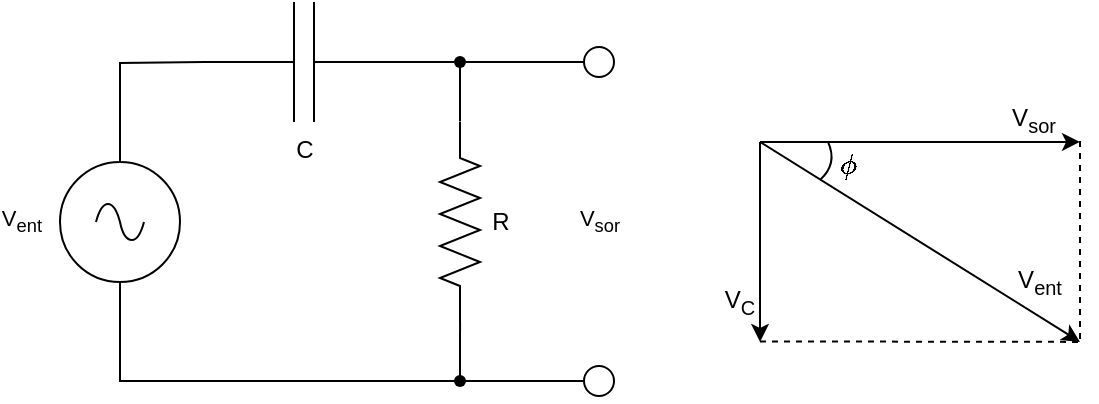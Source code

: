 <mxfile version="28.2.7">
  <diagram name="Page 1" id="Page-1">
    <mxGraphModel dx="1360" dy="765" grid="1" gridSize="10" guides="1" tooltips="1" connect="1" arrows="1" fold="1" page="1" pageScale="1" pageWidth="827" pageHeight="1169" math="1" shadow="0">
      <root>
        <mxCell id="0" />
        <mxCell id="1" parent="0" />
        <mxCell id="PNDnfQq9ZcLYBvAvFcZM-32" value="&lt;div align=&quot;right&quot;&gt;V&lt;sub&gt;ent&lt;/sub&gt;&lt;/div&gt;" style="text;html=1;whiteSpace=wrap;strokeColor=none;fillColor=none;align=right;verticalAlign=middle;rounded=0;fontFamily=Helvetica;fontSize=11;fontColor=default;labelBackgroundColor=default;convertToSvg=1;" parent="1" vertex="1">
          <mxGeometry x="20" y="225" width="23" height="30" as="geometry" />
        </mxCell>
        <mxCell id="PNDnfQq9ZcLYBvAvFcZM-33" value="" style="pointerEvents=1;verticalLabelPosition=bottom;shadow=0;dashed=0;align=center;html=1;verticalAlign=top;shape=mxgraph.electrical.signal_sources.source;aspect=fixed;points=[[0.5,0,0],[1,0.5,0],[0.5,1,0],[0,0.5,0]];elSignalType=ac;convertToSvg=1;" parent="1" vertex="1">
          <mxGeometry x="50" y="210" width="60" height="60" as="geometry" />
        </mxCell>
        <mxCell id="PNDnfQq9ZcLYBvAvFcZM-35" value="" style="edgeStyle=orthogonalEdgeStyle;shape=connector;rounded=0;orthogonalLoop=1;jettySize=auto;html=1;strokeColor=default;align=center;verticalAlign=middle;fontFamily=Helvetica;fontSize=11;fontColor=default;labelBackgroundColor=default;endArrow=none;endFill=0;" parent="1" target="PNDnfQq9ZcLYBvAvFcZM-53" edge="1">
          <mxGeometry relative="1" as="geometry">
            <mxPoint x="250.02" y="289.78" as="sourcePoint" />
          </mxGeometry>
        </mxCell>
        <mxCell id="PNDnfQq9ZcLYBvAvFcZM-37" style="edgeStyle=orthogonalEdgeStyle;shape=connector;rounded=0;orthogonalLoop=1;jettySize=auto;html=1;exitX=0;exitY=0.5;exitDx=0;exitDy=0;exitPerimeter=0;entryX=0.5;entryY=0;entryDx=0;entryDy=0;entryPerimeter=0;strokeColor=default;align=center;verticalAlign=middle;fontFamily=Helvetica;fontSize=11;fontColor=default;labelBackgroundColor=default;endArrow=none;endFill=0;convertToSvg=1;" parent="1" target="PNDnfQq9ZcLYBvAvFcZM-33" edge="1">
          <mxGeometry relative="1" as="geometry">
            <mxPoint x="122" y="160" as="sourcePoint" />
          </mxGeometry>
        </mxCell>
        <mxCell id="PNDnfQq9ZcLYBvAvFcZM-38" value="$$\phi$$" style="text;html=1;whiteSpace=wrap;strokeColor=none;fillColor=none;align=center;verticalAlign=middle;rounded=0;" parent="1" vertex="1">
          <mxGeometry x="434" y="201.95" width="20" height="20" as="geometry" />
        </mxCell>
        <mxCell id="PNDnfQq9ZcLYBvAvFcZM-39" value="" style="edgeStyle=none;orthogonalLoop=1;jettySize=auto;html=1;rounded=0;" parent="1" edge="1">
          <mxGeometry width="80" relative="1" as="geometry">
            <mxPoint x="400" y="199.95" as="sourcePoint" />
            <mxPoint x="560" y="199.95" as="targetPoint" />
            <Array as="points" />
          </mxGeometry>
        </mxCell>
        <mxCell id="PNDnfQq9ZcLYBvAvFcZM-40" value="" style="edgeStyle=none;orthogonalLoop=1;jettySize=auto;html=1;rounded=0;" parent="1" edge="1">
          <mxGeometry width="80" relative="1" as="geometry">
            <mxPoint x="400" y="199.95" as="sourcePoint" />
            <mxPoint x="400" y="299.95" as="targetPoint" />
            <Array as="points" />
          </mxGeometry>
        </mxCell>
        <mxCell id="PNDnfQq9ZcLYBvAvFcZM-41" value="" style="edgeStyle=none;orthogonalLoop=1;jettySize=auto;html=1;rounded=0;" parent="1" edge="1">
          <mxGeometry width="80" relative="1" as="geometry">
            <mxPoint x="400" y="199.95" as="sourcePoint" />
            <mxPoint x="560" y="299.95" as="targetPoint" />
            <Array as="points" />
          </mxGeometry>
        </mxCell>
        <mxCell id="PNDnfQq9ZcLYBvAvFcZM-42" value="" style="curved=1;endArrow=none;html=1;rounded=0;endFill=0;" parent="1" edge="1">
          <mxGeometry width="50" height="50" relative="1" as="geometry">
            <mxPoint x="430" y="218.95" as="sourcePoint" />
            <mxPoint x="434" y="199.95" as="targetPoint" />
            <Array as="points">
              <mxPoint x="439" y="210.95" />
            </Array>
          </mxGeometry>
        </mxCell>
        <mxCell id="PNDnfQq9ZcLYBvAvFcZM-43" value="V&lt;sub&gt;sor&lt;/sub&gt;" style="text;html=1;whiteSpace=wrap;strokeColor=none;fillColor=none;align=center;verticalAlign=middle;rounded=0;" parent="1" vertex="1">
          <mxGeometry x="527" y="179.0" width="20" height="20" as="geometry" />
        </mxCell>
        <mxCell id="PNDnfQq9ZcLYBvAvFcZM-44" value="V&lt;sub&gt;C&lt;/sub&gt;" style="text;html=1;whiteSpace=wrap;strokeColor=none;fillColor=none;align=center;verticalAlign=middle;rounded=0;" parent="1" vertex="1">
          <mxGeometry x="380" y="269.95" width="20" height="20" as="geometry" />
        </mxCell>
        <mxCell id="PNDnfQq9ZcLYBvAvFcZM-45" value="V&lt;sub&gt;ent&lt;/sub&gt;" style="text;html=1;whiteSpace=wrap;strokeColor=none;fillColor=none;align=center;verticalAlign=middle;rounded=0;" parent="1" vertex="1">
          <mxGeometry x="530" y="260" width="20" height="20" as="geometry" />
        </mxCell>
        <mxCell id="PNDnfQq9ZcLYBvAvFcZM-46" value="" style="edgeStyle=none;orthogonalLoop=1;jettySize=auto;html=1;rounded=0;endArrow=none;endFill=0;dashed=1;" parent="1" edge="1">
          <mxGeometry width="80" relative="1" as="geometry">
            <mxPoint x="400" y="299.71" as="sourcePoint" />
            <mxPoint x="560" y="299.95" as="targetPoint" />
            <Array as="points" />
          </mxGeometry>
        </mxCell>
        <mxCell id="PNDnfQq9ZcLYBvAvFcZM-47" value="" style="edgeStyle=none;orthogonalLoop=1;jettySize=auto;html=1;rounded=0;endArrow=none;endFill=0;dashed=1;" parent="1" edge="1">
          <mxGeometry width="80" relative="1" as="geometry">
            <mxPoint x="560" y="199.46" as="sourcePoint" />
            <mxPoint x="560" y="299.95" as="targetPoint" />
            <Array as="points" />
          </mxGeometry>
        </mxCell>
        <mxCell id="PNDnfQq9ZcLYBvAvFcZM-50" value="" style="verticalLabelPosition=bottom;shadow=0;dashed=0;align=center;html=1;verticalAlign=top;strokeWidth=1;shape=ellipse;perimeter=ellipsePerimeter;" parent="1" vertex="1">
          <mxGeometry x="312" y="152.5" width="15" height="15" as="geometry" />
        </mxCell>
        <mxCell id="PNDnfQq9ZcLYBvAvFcZM-51" style="edgeStyle=orthogonalEdgeStyle;shape=connector;rounded=0;orthogonalLoop=1;jettySize=auto;html=1;exitX=0;exitY=0.5;exitDx=0;exitDy=0;strokeColor=default;align=center;verticalAlign=middle;fontFamily=Helvetica;fontSize=11;fontColor=default;labelBackgroundColor=default;endArrow=none;endFill=0;entryX=0.5;entryY=1;entryDx=0;entryDy=0;entryPerimeter=0;" parent="1" source="PNDnfQq9ZcLYBvAvFcZM-52" target="PNDnfQq9ZcLYBvAvFcZM-33" edge="1">
          <mxGeometry relative="1" as="geometry" />
        </mxCell>
        <mxCell id="PNDnfQq9ZcLYBvAvFcZM-52" value="" style="verticalLabelPosition=bottom;shadow=0;dashed=0;align=center;html=1;verticalAlign=top;strokeWidth=1;shape=ellipse;perimeter=ellipsePerimeter;" parent="1" vertex="1">
          <mxGeometry x="312" y="312" width="15" height="15" as="geometry" />
        </mxCell>
        <mxCell id="PNDnfQq9ZcLYBvAvFcZM-53" value="" style="shape=waypoint;sketch=0;size=6;pointerEvents=1;points=[];fillColor=default;resizable=0;rotatable=0;perimeter=centerPerimeter;snapToPoint=1;align=left;shadow=0;dashed=0;horizontal=0;" parent="1" vertex="1">
          <mxGeometry x="240" y="309.5" width="20" height="20" as="geometry" />
        </mxCell>
        <mxCell id="PNDnfQq9ZcLYBvAvFcZM-54" value="" style="edgeStyle=orthogonalEdgeStyle;shape=connector;rounded=0;orthogonalLoop=1;jettySize=auto;html=1;strokeColor=default;align=center;verticalAlign=middle;fontFamily=Helvetica;fontSize=11;fontColor=default;labelBackgroundColor=default;endArrow=none;endFill=0;" parent="1" source="PNDnfQq9ZcLYBvAvFcZM-57" edge="1">
          <mxGeometry relative="1" as="geometry">
            <mxPoint x="222" y="160.029" as="targetPoint" />
          </mxGeometry>
        </mxCell>
        <mxCell id="PNDnfQq9ZcLYBvAvFcZM-55" value="" style="edgeStyle=orthogonalEdgeStyle;shape=connector;rounded=0;orthogonalLoop=1;jettySize=auto;html=1;strokeColor=default;align=center;verticalAlign=middle;fontFamily=Helvetica;fontSize=11;fontColor=default;labelBackgroundColor=default;endArrow=none;endFill=0;" parent="1" source="PNDnfQq9ZcLYBvAvFcZM-57" target="PNDnfQq9ZcLYBvAvFcZM-50" edge="1">
          <mxGeometry relative="1" as="geometry" />
        </mxCell>
        <mxCell id="PNDnfQq9ZcLYBvAvFcZM-56" value="" style="edgeStyle=orthogonalEdgeStyle;shape=connector;rounded=0;orthogonalLoop=1;jettySize=auto;html=1;strokeColor=default;align=center;verticalAlign=middle;fontFamily=Helvetica;fontSize=11;fontColor=default;labelBackgroundColor=default;endArrow=none;endFill=0;" parent="1" source="PNDnfQq9ZcLYBvAvFcZM-57" edge="1">
          <mxGeometry relative="1" as="geometry">
            <mxPoint x="250.02" y="189.78" as="targetPoint" />
          </mxGeometry>
        </mxCell>
        <mxCell id="PNDnfQq9ZcLYBvAvFcZM-57" value="" style="shape=waypoint;sketch=0;fillStyle=solid;size=6;pointerEvents=1;points=[];fillColor=none;resizable=0;rotatable=0;perimeter=centerPerimeter;snapToPoint=1;fontFamily=Helvetica;fontSize=11;fontColor=default;labelBackgroundColor=default;" parent="1" vertex="1">
          <mxGeometry x="240" y="150" width="20" height="20" as="geometry" />
        </mxCell>
        <mxCell id="PNDnfQq9ZcLYBvAvFcZM-58" value="V&lt;sub&gt;sor&lt;/sub&gt;" style="text;html=1;whiteSpace=wrap;strokeColor=none;fillColor=none;align=center;verticalAlign=middle;rounded=0;fontFamily=Helvetica;fontSize=11;fontColor=default;labelBackgroundColor=default;" parent="1" vertex="1">
          <mxGeometry x="300" y="225" width="40" height="30" as="geometry" />
        </mxCell>
        <mxCell id="PNDnfQq9ZcLYBvAvFcZM-59" value="C" style="pointerEvents=1;verticalLabelPosition=bottom;shadow=0;dashed=0;align=center;html=1;verticalAlign=top;shape=mxgraph.electrical.capacitors.capacitor_1;rotation=0;horizontal=1;convertToSvg=1;" parent="1" vertex="1">
          <mxGeometry x="122.0" y="130" width="100" height="60" as="geometry" />
        </mxCell>
        <mxCell id="PNDnfQq9ZcLYBvAvFcZM-60" value="R" style="pointerEvents=1;verticalLabelPosition=bottom;shadow=0;dashed=0;align=center;html=1;verticalAlign=middle;shape=mxgraph.electrical.resistors.resistor_2;convertToSvg=1;rotation=90;horizontal=0;" parent="1" vertex="1">
          <mxGeometry x="200" y="230" width="100" height="20" as="geometry" />
        </mxCell>
      </root>
    </mxGraphModel>
  </diagram>
</mxfile>

